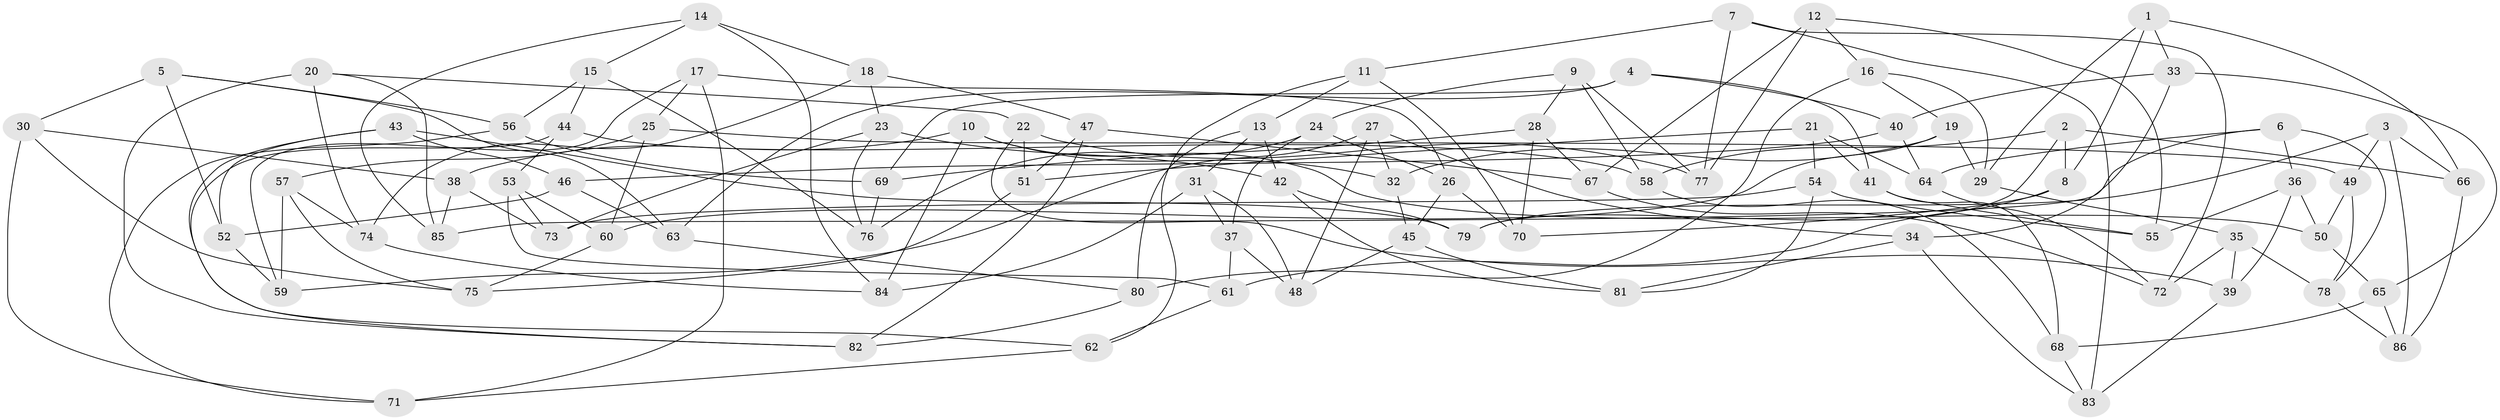 // coarse degree distribution, {6: 0.046511627906976744, 8: 0.09302325581395349, 7: 0.046511627906976744, 11: 0.046511627906976744, 4: 0.5813953488372093, 10: 0.046511627906976744, 3: 0.09302325581395349, 9: 0.023255813953488372, 5: 0.023255813953488372}
// Generated by graph-tools (version 1.1) at 2025/53/03/04/25 22:53:34]
// undirected, 86 vertices, 172 edges
graph export_dot {
  node [color=gray90,style=filled];
  1;
  2;
  3;
  4;
  5;
  6;
  7;
  8;
  9;
  10;
  11;
  12;
  13;
  14;
  15;
  16;
  17;
  18;
  19;
  20;
  21;
  22;
  23;
  24;
  25;
  26;
  27;
  28;
  29;
  30;
  31;
  32;
  33;
  34;
  35;
  36;
  37;
  38;
  39;
  40;
  41;
  42;
  43;
  44;
  45;
  46;
  47;
  48;
  49;
  50;
  51;
  52;
  53;
  54;
  55;
  56;
  57;
  58;
  59;
  60;
  61;
  62;
  63;
  64;
  65;
  66;
  67;
  68;
  69;
  70;
  71;
  72;
  73;
  74;
  75;
  76;
  77;
  78;
  79;
  80;
  81;
  82;
  83;
  84;
  85;
  86;
  1 -- 66;
  1 -- 8;
  1 -- 29;
  1 -- 33;
  2 -- 66;
  2 -- 79;
  2 -- 8;
  2 -- 58;
  3 -- 49;
  3 -- 66;
  3 -- 79;
  3 -- 86;
  4 -- 41;
  4 -- 63;
  4 -- 69;
  4 -- 40;
  5 -- 56;
  5 -- 30;
  5 -- 52;
  5 -- 63;
  6 -- 64;
  6 -- 36;
  6 -- 85;
  6 -- 78;
  7 -- 72;
  7 -- 11;
  7 -- 77;
  7 -- 83;
  8 -- 61;
  8 -- 70;
  9 -- 28;
  9 -- 77;
  9 -- 58;
  9 -- 24;
  10 -- 84;
  10 -- 38;
  10 -- 32;
  10 -- 50;
  11 -- 62;
  11 -- 13;
  11 -- 70;
  12 -- 16;
  12 -- 77;
  12 -- 67;
  12 -- 55;
  13 -- 31;
  13 -- 42;
  13 -- 80;
  14 -- 18;
  14 -- 84;
  14 -- 85;
  14 -- 15;
  15 -- 56;
  15 -- 76;
  15 -- 44;
  16 -- 19;
  16 -- 80;
  16 -- 29;
  17 -- 59;
  17 -- 25;
  17 -- 26;
  17 -- 71;
  18 -- 74;
  18 -- 47;
  18 -- 23;
  19 -- 32;
  19 -- 60;
  19 -- 29;
  20 -- 74;
  20 -- 22;
  20 -- 85;
  20 -- 82;
  21 -- 41;
  21 -- 51;
  21 -- 64;
  21 -- 54;
  22 -- 39;
  22 -- 51;
  22 -- 77;
  23 -- 73;
  23 -- 76;
  23 -- 42;
  24 -- 37;
  24 -- 26;
  24 -- 76;
  25 -- 49;
  25 -- 57;
  25 -- 60;
  26 -- 70;
  26 -- 45;
  27 -- 32;
  27 -- 59;
  27 -- 48;
  27 -- 34;
  28 -- 69;
  28 -- 70;
  28 -- 67;
  29 -- 35;
  30 -- 71;
  30 -- 38;
  30 -- 75;
  31 -- 48;
  31 -- 37;
  31 -- 84;
  32 -- 45;
  33 -- 65;
  33 -- 40;
  33 -- 34;
  34 -- 83;
  34 -- 81;
  35 -- 78;
  35 -- 39;
  35 -- 72;
  36 -- 55;
  36 -- 50;
  36 -- 39;
  37 -- 48;
  37 -- 61;
  38 -- 73;
  38 -- 85;
  39 -- 83;
  40 -- 46;
  40 -- 64;
  41 -- 68;
  41 -- 55;
  42 -- 81;
  42 -- 79;
  43 -- 52;
  43 -- 62;
  43 -- 79;
  43 -- 46;
  44 -- 58;
  44 -- 82;
  44 -- 53;
  45 -- 81;
  45 -- 48;
  46 -- 63;
  46 -- 52;
  47 -- 67;
  47 -- 82;
  47 -- 51;
  49 -- 78;
  49 -- 50;
  50 -- 65;
  51 -- 75;
  52 -- 59;
  53 -- 73;
  53 -- 60;
  53 -- 61;
  54 -- 81;
  54 -- 55;
  54 -- 73;
  56 -- 71;
  56 -- 69;
  57 -- 75;
  57 -- 59;
  57 -- 74;
  58 -- 68;
  60 -- 75;
  61 -- 62;
  62 -- 71;
  63 -- 80;
  64 -- 72;
  65 -- 86;
  65 -- 68;
  66 -- 86;
  67 -- 72;
  68 -- 83;
  69 -- 76;
  74 -- 84;
  78 -- 86;
  80 -- 82;
}
